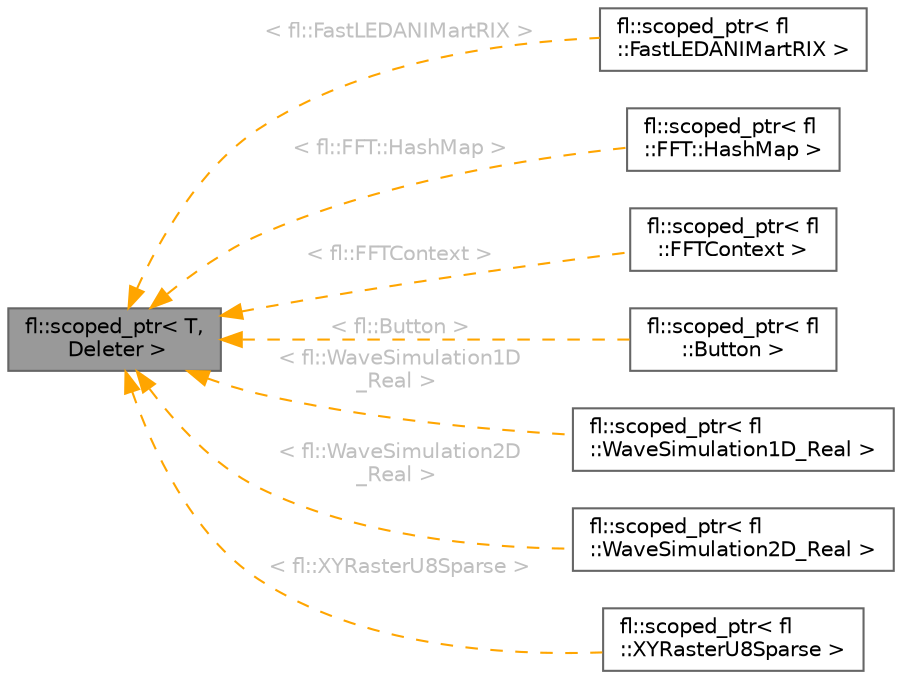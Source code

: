 digraph "fl::scoped_ptr&lt; T, Deleter &gt;"
{
 // INTERACTIVE_SVG=YES
 // LATEX_PDF_SIZE
  bgcolor="transparent";
  edge [fontname=Helvetica,fontsize=10,labelfontname=Helvetica,labelfontsize=10];
  node [fontname=Helvetica,fontsize=10,shape=box,height=0.2,width=0.4];
  rankdir="LR";
  Node1 [id="Node000001",label="fl::scoped_ptr\< T,\l Deleter \>",height=0.2,width=0.4,color="gray40", fillcolor="grey60", style="filled", fontcolor="black",tooltip=" "];
  Node1 -> Node2 [id="edge1_Node000001_Node000002",dir="back",color="orange",style="dashed",tooltip=" ",label=" \< fl::FastLEDANIMartRIX \>",fontcolor="grey" ];
  Node2 [id="Node000002",label="fl::scoped_ptr\< fl\l::FastLEDANIMartRIX \>",height=0.2,width=0.4,color="gray40", fillcolor="white", style="filled",URL="$df/d0b/classfl_1_1scoped__ptr.html",tooltip=" "];
  Node1 -> Node3 [id="edge2_Node000001_Node000003",dir="back",color="orange",style="dashed",tooltip=" ",label=" \< fl::FFT::HashMap \>",fontcolor="grey" ];
  Node3 [id="Node000003",label="fl::scoped_ptr\< fl\l::FFT::HashMap \>",height=0.2,width=0.4,color="gray40", fillcolor="white", style="filled",URL="$df/d0b/classfl_1_1scoped__ptr.html",tooltip=" "];
  Node1 -> Node4 [id="edge3_Node000001_Node000004",dir="back",color="orange",style="dashed",tooltip=" ",label=" \< fl::FFTContext \>",fontcolor="grey" ];
  Node4 [id="Node000004",label="fl::scoped_ptr\< fl\l::FFTContext \>",height=0.2,width=0.4,color="gray40", fillcolor="white", style="filled",URL="$df/d0b/classfl_1_1scoped__ptr.html",tooltip=" "];
  Node1 -> Node5 [id="edge4_Node000001_Node000005",dir="back",color="orange",style="dashed",tooltip=" ",label=" \< fl::Button \>",fontcolor="grey" ];
  Node5 [id="Node000005",label="fl::scoped_ptr\< fl\l::Button \>",height=0.2,width=0.4,color="gray40", fillcolor="white", style="filled",URL="$df/d0b/classfl_1_1scoped__ptr.html",tooltip=" "];
  Node1 -> Node6 [id="edge5_Node000001_Node000006",dir="back",color="orange",style="dashed",tooltip=" ",label=" \< fl::WaveSimulation1D\l_Real \>",fontcolor="grey" ];
  Node6 [id="Node000006",label="fl::scoped_ptr\< fl\l::WaveSimulation1D_Real \>",height=0.2,width=0.4,color="gray40", fillcolor="white", style="filled",URL="$df/d0b/classfl_1_1scoped__ptr.html",tooltip=" "];
  Node1 -> Node7 [id="edge6_Node000001_Node000007",dir="back",color="orange",style="dashed",tooltip=" ",label=" \< fl::WaveSimulation2D\l_Real \>",fontcolor="grey" ];
  Node7 [id="Node000007",label="fl::scoped_ptr\< fl\l::WaveSimulation2D_Real \>",height=0.2,width=0.4,color="gray40", fillcolor="white", style="filled",URL="$df/d0b/classfl_1_1scoped__ptr.html",tooltip=" "];
  Node1 -> Node8 [id="edge7_Node000001_Node000008",dir="back",color="orange",style="dashed",tooltip=" ",label=" \< fl::XYRasterU8Sparse \>",fontcolor="grey" ];
  Node8 [id="Node000008",label="fl::scoped_ptr\< fl\l::XYRasterU8Sparse \>",height=0.2,width=0.4,color="gray40", fillcolor="white", style="filled",URL="$df/d0b/classfl_1_1scoped__ptr.html",tooltip=" "];
}
